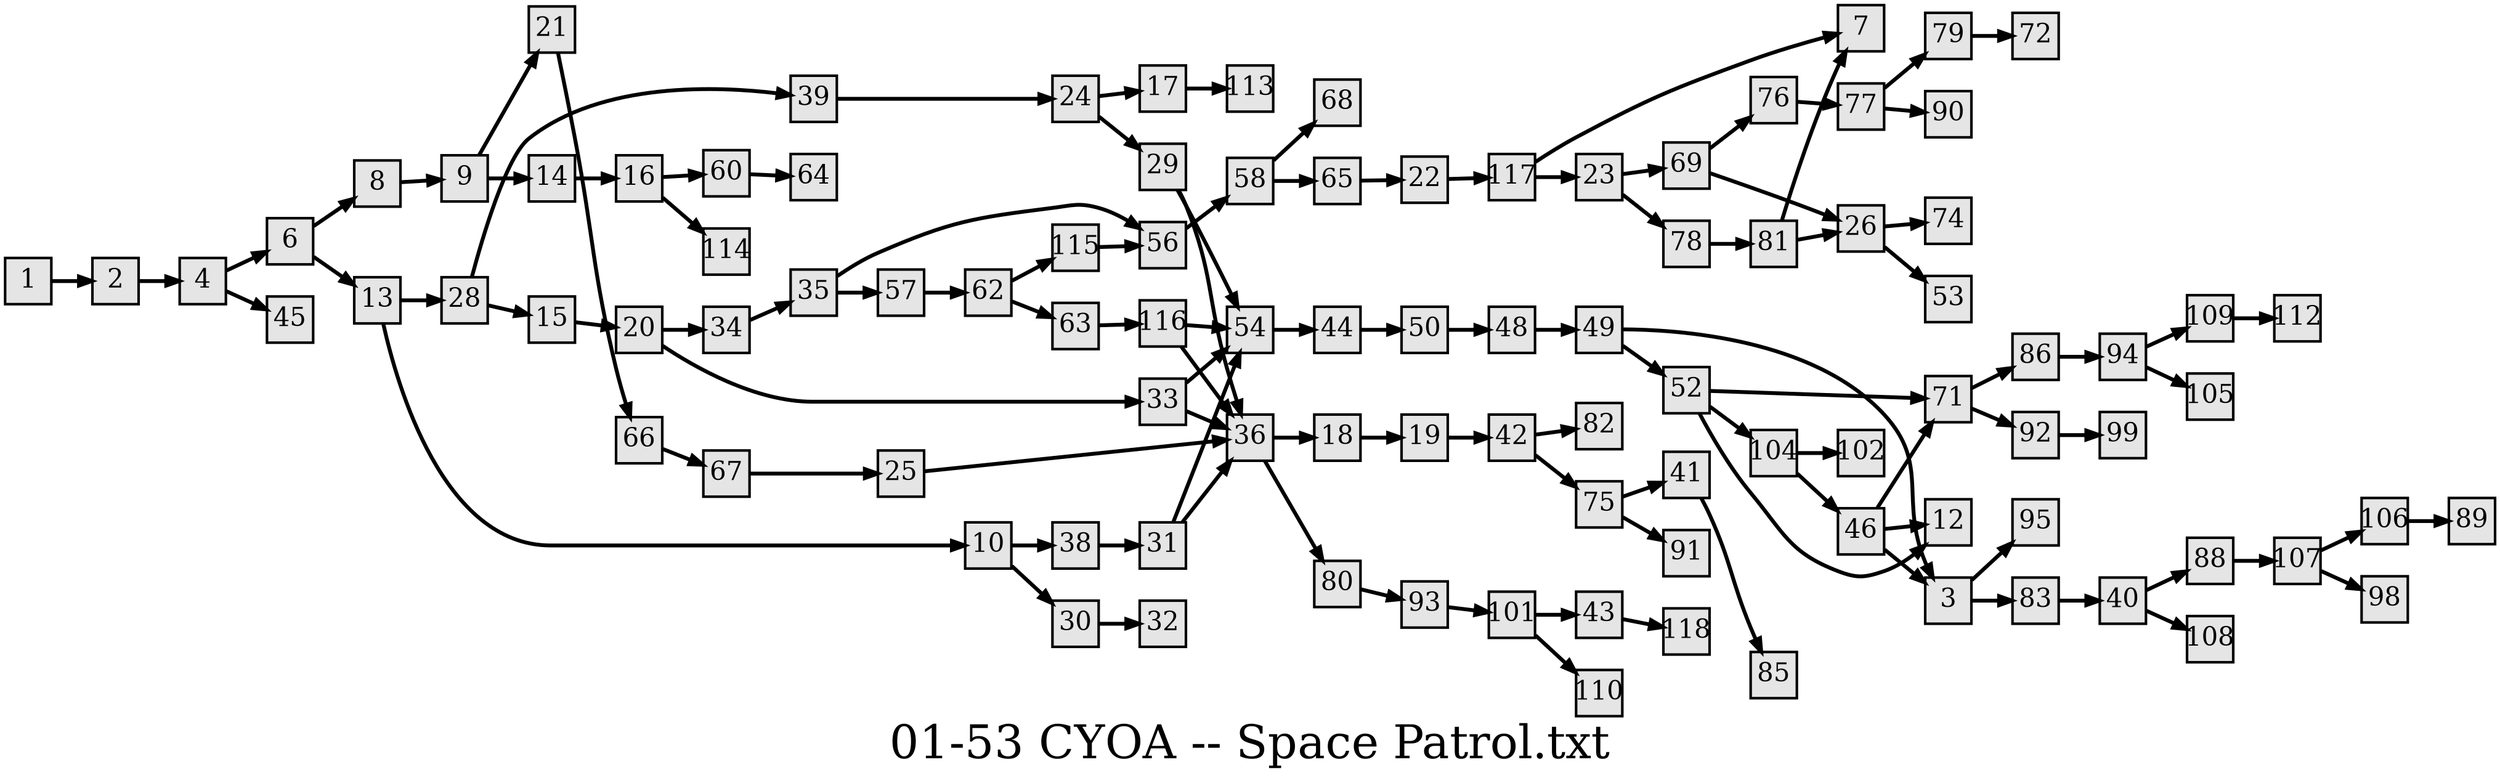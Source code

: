 digraph g{
  graph [ label="01-53 CYOA -- Space Patrol.txt" rankdir=LR, ordering=out, fontsize=36, nodesep="0.35", ranksep="0.45"];
  node  [shape=rect, penwidth=2, fontsize=20, style=filled, fillcolor=grey90, margin="0,0", labelfloat=true, regular=true, fixedsize=true];
  edge  [labelfloat=true, penwidth=3, fontsize=12];

  1 -> 2;
  2 -> 4;
  3 -> 95;
  3 -> 83;
  4 -> 6;
  4 -> 45;
  6 -> 8;
  6 -> 13;
  8 -> 9;
  9 -> 21;
  9 -> 14;
  10 -> 38;
  10 -> 30;
  13 -> 28;
  13 -> 10;
  14 -> 16;
  15 -> 20;
  16 -> 60;
  16 -> 114;
  17 -> 113;
  18 -> 19;
  19 -> 42;
  20 -> 34;
  20 -> 33;
  21 -> 66;
  22 -> 117;
  23 -> 69;
  23 -> 78;
  24 -> 17;
  24 -> 29;
  25 -> 36;
  26 -> 74;
  26 -> 53;
  28 -> 39;
  28 -> 15;
  29 -> 54;
  29 -> 36;
  30 -> 32;
  31 -> 54;
  31 -> 36;
  33 -> 36;
  33 -> 54;
  34 -> 35;
  35 -> 56;
  35 -> 57;
  36 -> 18;
  36 -> 80;
  38 -> 31;
  39 -> 24;
  40 -> 88;
  40 -> 108;
  41 -> 85;
  42 -> 82;
  42 -> 75;
  43 -> 118;
  44 -> 50;
  46 -> 71;
  46 -> 12;
  46 -> 3;
  48 -> 49;
  49 -> 3;
  49 -> 52;
  50 -> 48;
  52 -> 71;
  52 -> 104;
  52 -> 12;
  54 -> 44;
  56 -> 58;
  57 -> 62;
  58 -> 68;
  58 -> 65;
  60 -> 64;
  62 -> 115;
  62 -> 63;
  63 -> 116;
  65 -> 22;
  66 -> 67;
  67 -> 25;
  69 -> 76;
  69 -> 26;
  71 -> 86;
  71 -> 92;
  75 -> 41;
  75 -> 91;
  76 -> 77;
  77 -> 79;
  77 -> 90;
  78 -> 81;
  79 -> 72;
  80 -> 93;
  81 -> 7;
  81 -> 26;
  83 -> 40;
  86 -> 94;
  88 -> 107;
  92 -> 99;
  93 -> 101;
  94 -> 109;
  94 -> 105;
  101 -> 43;
  101 -> 110;
  104 -> 102;
  104 -> 46;
  106 -> 89;
  107 -> 106;
  107 -> 98;
  109 -> 112;
  115 -> 56;
  116 -> 36;
  116 -> 54;
  117 -> 7;
  117 -> 23;
}

